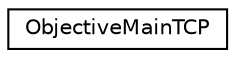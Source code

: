 digraph "Graphical Class Hierarchy"
{
 // LATEX_PDF_SIZE
  edge [fontname="Helvetica",fontsize="10",labelfontname="Helvetica",labelfontsize="10"];
  node [fontname="Helvetica",fontsize="10",shape=record];
  rankdir="LR";
  Node0 [label="ObjectiveMainTCP",height=0.2,width=0.4,color="black", fillcolor="white", style="filled",URL="$classObjectiveMainTCP.html",tooltip=" "];
}

